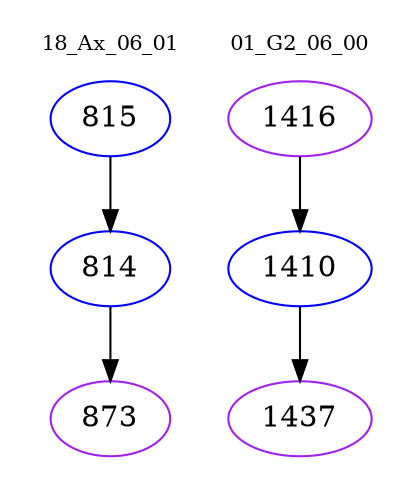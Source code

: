 digraph{
subgraph cluster_0 {
color = white
label = "18_Ax_06_01";
fontsize=10;
T0_815 [label="815", color="blue"]
T0_815 -> T0_814 [color="black"]
T0_814 [label="814", color="blue"]
T0_814 -> T0_873 [color="black"]
T0_873 [label="873", color="purple"]
}
subgraph cluster_1 {
color = white
label = "01_G2_06_00";
fontsize=10;
T1_1416 [label="1416", color="purple"]
T1_1416 -> T1_1410 [color="black"]
T1_1410 [label="1410", color="blue"]
T1_1410 -> T1_1437 [color="black"]
T1_1437 [label="1437", color="purple"]
}
}
